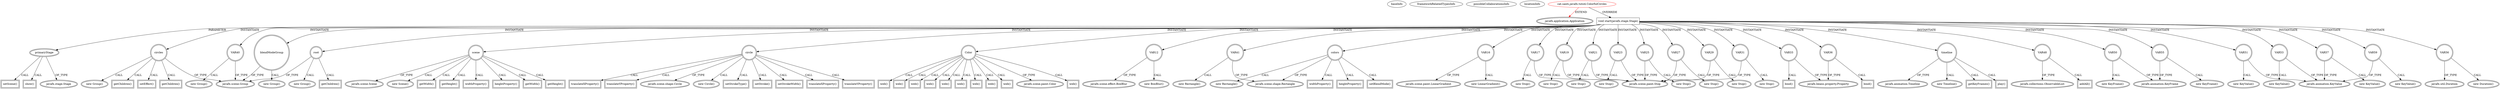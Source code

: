 digraph {
baseInfo[graphId=4092,category="extension_graph",isAnonymous=false,possibleRelation=false]
frameworkRelatedTypesInfo[0="javafx.application.Application"]
possibleCollaborationsInfo[]
locationInfo[projectName="santi-gonzalez-javafx-tutos",filePath="/santi-gonzalez-javafx-tutos/javafx-tutos-master/JavaFXColorfulCircles/src/cat/santi/javafx/tuto4/ColorfulCircles.java",contextSignature="ColorfulCircles",graphId="4092"]
0[label="cat.santi.javafx.tuto4.ColorfulCircles",vertexType="ROOT_CLIENT_CLASS_DECLARATION",isFrameworkType=false,color=red]
1[label="javafx.application.Application",vertexType="FRAMEWORK_CLASS_TYPE",isFrameworkType=true,peripheries=2]
2[label="void start(javafx.stage.Stage)",vertexType="OVERRIDING_METHOD_DECLARATION",isFrameworkType=false,shape=box]
3[label="primaryStage",vertexType="PARAMETER_DECLARATION",isFrameworkType=true,peripheries=2]
4[label="javafx.stage.Stage",vertexType="FRAMEWORK_CLASS_TYPE",isFrameworkType=true,peripheries=2]
6[label="root",vertexType="VARIABLE_EXPRESION",isFrameworkType=true,peripheries=2,shape=circle]
7[label="javafx.scene.Group",vertexType="FRAMEWORK_CLASS_TYPE",isFrameworkType=true,peripheries=2]
5[label="new Group()",vertexType="CONSTRUCTOR_CALL",isFrameworkType=true,peripheries=2]
9[label="scene",vertexType="VARIABLE_EXPRESION",isFrameworkType=true,peripheries=2,shape=circle]
10[label="javafx.scene.Scene",vertexType="FRAMEWORK_CLASS_TYPE",isFrameworkType=true,peripheries=2]
8[label="new Scene()",vertexType="CONSTRUCTOR_CALL",isFrameworkType=true,peripheries=2]
12[label="setScene()",vertexType="INSIDE_CALL",isFrameworkType=true,peripheries=2,shape=box]
14[label="circles",vertexType="VARIABLE_EXPRESION",isFrameworkType=true,peripheries=2,shape=circle]
13[label="new Group()",vertexType="CONSTRUCTOR_CALL",isFrameworkType=true,peripheries=2]
17[label="circle",vertexType="VARIABLE_EXPRESION",isFrameworkType=true,peripheries=2,shape=circle]
18[label="javafx.scene.shape.Circle",vertexType="FRAMEWORK_CLASS_TYPE",isFrameworkType=true,peripheries=2]
16[label="new Circle()",vertexType="CONSTRUCTOR_CALL",isFrameworkType=true,peripheries=2]
19[label="Color",vertexType="VARIABLE_EXPRESION",isFrameworkType=true,peripheries=2,shape=circle]
21[label="javafx.scene.paint.Color",vertexType="FRAMEWORK_CLASS_TYPE",isFrameworkType=true,peripheries=2]
20[label="web()",vertexType="INSIDE_CALL",isFrameworkType=true,peripheries=2,shape=box]
23[label="setStrokeType()",vertexType="INSIDE_CALL",isFrameworkType=true,peripheries=2,shape=box]
25[label="setStroke()",vertexType="INSIDE_CALL",isFrameworkType=true,peripheries=2,shape=box]
27[label="web()",vertexType="INSIDE_CALL",isFrameworkType=true,peripheries=2,shape=box]
29[label="setStrokeWidth()",vertexType="INSIDE_CALL",isFrameworkType=true,peripheries=2,shape=box]
31[label="getChildren()",vertexType="INSIDE_CALL",isFrameworkType=true,peripheries=2,shape=box]
33[label="setEffect()",vertexType="INSIDE_CALL",isFrameworkType=true,peripheries=2,shape=box]
35[label="VAR12",vertexType="VARIABLE_EXPRESION",isFrameworkType=true,peripheries=2,shape=circle]
36[label="javafx.scene.effect.BoxBlur",vertexType="FRAMEWORK_CLASS_TYPE",isFrameworkType=true,peripheries=2]
34[label="new BoxBlur()",vertexType="CONSTRUCTOR_CALL",isFrameworkType=true,peripheries=2]
38[label="colors",vertexType="VARIABLE_EXPRESION",isFrameworkType=true,peripheries=2,shape=circle]
39[label="javafx.scene.shape.Rectangle",vertexType="FRAMEWORK_CLASS_TYPE",isFrameworkType=true,peripheries=2]
37[label="new Rectangle()",vertexType="CONSTRUCTOR_CALL",isFrameworkType=true,peripheries=2]
41[label="getWidth()",vertexType="INSIDE_CALL",isFrameworkType=true,peripheries=2,shape=box]
43[label="getHeight()",vertexType="INSIDE_CALL",isFrameworkType=true,peripheries=2,shape=box]
45[label="VAR16",vertexType="VARIABLE_EXPRESION",isFrameworkType=true,peripheries=2,shape=circle]
46[label="javafx.scene.paint.LinearGradient",vertexType="FRAMEWORK_CLASS_TYPE",isFrameworkType=true,peripheries=2]
44[label="new LinearGradient()",vertexType="CONSTRUCTOR_CALL",isFrameworkType=true,peripheries=2]
48[label="VAR17",vertexType="VARIABLE_EXPRESION",isFrameworkType=true,peripheries=2,shape=circle]
49[label="javafx.scene.paint.Stop",vertexType="FRAMEWORK_CLASS_TYPE",isFrameworkType=true,peripheries=2]
47[label="new Stop()",vertexType="CONSTRUCTOR_CALL",isFrameworkType=true,peripheries=2]
51[label="web()",vertexType="INSIDE_CALL",isFrameworkType=true,peripheries=2,shape=box]
53[label="VAR19",vertexType="VARIABLE_EXPRESION",isFrameworkType=true,peripheries=2,shape=circle]
52[label="new Stop()",vertexType="CONSTRUCTOR_CALL",isFrameworkType=true,peripheries=2]
56[label="web()",vertexType="INSIDE_CALL",isFrameworkType=true,peripheries=2,shape=box]
58[label="VAR21",vertexType="VARIABLE_EXPRESION",isFrameworkType=true,peripheries=2,shape=circle]
57[label="new Stop()",vertexType="CONSTRUCTOR_CALL",isFrameworkType=true,peripheries=2]
61[label="web()",vertexType="INSIDE_CALL",isFrameworkType=true,peripheries=2,shape=box]
63[label="VAR23",vertexType="VARIABLE_EXPRESION",isFrameworkType=true,peripheries=2,shape=circle]
62[label="new Stop()",vertexType="CONSTRUCTOR_CALL",isFrameworkType=true,peripheries=2]
66[label="web()",vertexType="INSIDE_CALL",isFrameworkType=true,peripheries=2,shape=box]
68[label="VAR25",vertexType="VARIABLE_EXPRESION",isFrameworkType=true,peripheries=2,shape=circle]
67[label="new Stop()",vertexType="CONSTRUCTOR_CALL",isFrameworkType=true,peripheries=2]
71[label="web()",vertexType="INSIDE_CALL",isFrameworkType=true,peripheries=2,shape=box]
73[label="VAR27",vertexType="VARIABLE_EXPRESION",isFrameworkType=true,peripheries=2,shape=circle]
72[label="new Stop()",vertexType="CONSTRUCTOR_CALL",isFrameworkType=true,peripheries=2]
76[label="web()",vertexType="INSIDE_CALL",isFrameworkType=true,peripheries=2,shape=box]
78[label="VAR29",vertexType="VARIABLE_EXPRESION",isFrameworkType=true,peripheries=2,shape=circle]
77[label="new Stop()",vertexType="CONSTRUCTOR_CALL",isFrameworkType=true,peripheries=2]
81[label="web()",vertexType="INSIDE_CALL",isFrameworkType=true,peripheries=2,shape=box]
83[label="VAR31",vertexType="VARIABLE_EXPRESION",isFrameworkType=true,peripheries=2,shape=circle]
82[label="new Stop()",vertexType="CONSTRUCTOR_CALL",isFrameworkType=true,peripheries=2]
86[label="web()",vertexType="INSIDE_CALL",isFrameworkType=true,peripheries=2,shape=box]
87[label="VAR33",vertexType="VARIABLE_EXPRESION",isFrameworkType=true,peripheries=2,shape=circle]
89[label="javafx.beans.property.Property",vertexType="FRAMEWORK_INTERFACE_TYPE",isFrameworkType=true,peripheries=2]
88[label="bind()",vertexType="INSIDE_CALL",isFrameworkType=true,peripheries=2,shape=box]
91[label="widthProperty()",vertexType="INSIDE_CALL",isFrameworkType=true,peripheries=2,shape=box]
93[label="widthProperty()",vertexType="INSIDE_CALL",isFrameworkType=true,peripheries=2,shape=box]
94[label="VAR36",vertexType="VARIABLE_EXPRESION",isFrameworkType=true,peripheries=2,shape=circle]
95[label="bind()",vertexType="INSIDE_CALL",isFrameworkType=true,peripheries=2,shape=box]
98[label="heightProperty()",vertexType="INSIDE_CALL",isFrameworkType=true,peripheries=2,shape=box]
100[label="heightProperty()",vertexType="INSIDE_CALL",isFrameworkType=true,peripheries=2,shape=box]
102[label="blendModeGroup",vertexType="VARIABLE_EXPRESION",isFrameworkType=true,peripheries=2,shape=circle]
101[label="new Group()",vertexType="CONSTRUCTOR_CALL",isFrameworkType=true,peripheries=2]
105[label="VAR40",vertexType="VARIABLE_EXPRESION",isFrameworkType=true,peripheries=2,shape=circle]
104[label="new Group()",vertexType="CONSTRUCTOR_CALL",isFrameworkType=true,peripheries=2]
108[label="VAR41",vertexType="VARIABLE_EXPRESION",isFrameworkType=true,peripheries=2,shape=circle]
107[label="new Rectangle()",vertexType="CONSTRUCTOR_CALL",isFrameworkType=true,peripheries=2]
111[label="getWidth()",vertexType="INSIDE_CALL",isFrameworkType=true,peripheries=2,shape=box]
113[label="getHeight()",vertexType="INSIDE_CALL",isFrameworkType=true,peripheries=2,shape=box]
115[label="setBlendMode()",vertexType="INSIDE_CALL",isFrameworkType=true,peripheries=2,shape=box]
117[label="getChildren()",vertexType="INSIDE_CALL",isFrameworkType=true,peripheries=2,shape=box]
119[label="timeline",vertexType="VARIABLE_EXPRESION",isFrameworkType=true,peripheries=2,shape=circle]
120[label="javafx.animation.Timeline",vertexType="FRAMEWORK_CLASS_TYPE",isFrameworkType=true,peripheries=2]
118[label="new Timeline()",vertexType="CONSTRUCTOR_CALL",isFrameworkType=true,peripheries=2]
122[label="getChildren()",vertexType="INSIDE_CALL",isFrameworkType=true,peripheries=2,shape=box]
123[label="VAR48",vertexType="VARIABLE_EXPRESION",isFrameworkType=true,peripheries=2,shape=circle]
125[label="javafx.collections.ObservableList",vertexType="FRAMEWORK_INTERFACE_TYPE",isFrameworkType=true,peripheries=2]
124[label="addAll()",vertexType="INSIDE_CALL",isFrameworkType=true,peripheries=2,shape=box]
127[label="getKeyFrames()",vertexType="INSIDE_CALL",isFrameworkType=true,peripheries=2,shape=box]
129[label="VAR50",vertexType="VARIABLE_EXPRESION",isFrameworkType=true,peripheries=2,shape=circle]
130[label="javafx.animation.KeyFrame",vertexType="FRAMEWORK_CLASS_TYPE",isFrameworkType=true,peripheries=2]
128[label="new KeyFrame()",vertexType="CONSTRUCTOR_CALL",isFrameworkType=true,peripheries=2]
132[label="VAR51",vertexType="VARIABLE_EXPRESION",isFrameworkType=true,peripheries=2,shape=circle]
133[label="javafx.animation.KeyValue",vertexType="FRAMEWORK_CLASS_TYPE",isFrameworkType=true,peripheries=2]
131[label="new KeyValue()",vertexType="CONSTRUCTOR_CALL",isFrameworkType=true,peripheries=2]
135[label="translateXProperty()",vertexType="INSIDE_CALL",isFrameworkType=true,peripheries=2,shape=box]
137[label="VAR53",vertexType="VARIABLE_EXPRESION",isFrameworkType=true,peripheries=2,shape=circle]
136[label="new KeyValue()",vertexType="CONSTRUCTOR_CALL",isFrameworkType=true,peripheries=2]
140[label="translateYProperty()",vertexType="INSIDE_CALL",isFrameworkType=true,peripheries=2,shape=box]
142[label="VAR55",vertexType="VARIABLE_EXPRESION",isFrameworkType=true,peripheries=2,shape=circle]
141[label="new KeyFrame()",vertexType="CONSTRUCTOR_CALL",isFrameworkType=true,peripheries=2]
145[label="VAR56",vertexType="VARIABLE_EXPRESION",isFrameworkType=true,peripheries=2,shape=circle]
146[label="javafx.util.Duration",vertexType="FRAMEWORK_CLASS_TYPE",isFrameworkType=true,peripheries=2]
144[label="new Duration()",vertexType="CONSTRUCTOR_CALL",isFrameworkType=true,peripheries=2]
148[label="VAR57",vertexType="VARIABLE_EXPRESION",isFrameworkType=true,peripheries=2,shape=circle]
147[label="new KeyValue()",vertexType="CONSTRUCTOR_CALL",isFrameworkType=true,peripheries=2]
151[label="translateXProperty()",vertexType="INSIDE_CALL",isFrameworkType=true,peripheries=2,shape=box]
153[label="VAR59",vertexType="VARIABLE_EXPRESION",isFrameworkType=true,peripheries=2,shape=circle]
152[label="new KeyValue()",vertexType="CONSTRUCTOR_CALL",isFrameworkType=true,peripheries=2]
156[label="translateYProperty()",vertexType="INSIDE_CALL",isFrameworkType=true,peripheries=2,shape=box]
158[label="play()",vertexType="INSIDE_CALL",isFrameworkType=true,peripheries=2,shape=box]
160[label="show()",vertexType="INSIDE_CALL",isFrameworkType=true,peripheries=2,shape=box]
0->1[label="EXTEND",color=red]
0->2[label="OVERRIDE"]
3->4[label="OF_TYPE"]
2->3[label="PARAMETER"]
2->6[label="INSTANTIATE"]
6->7[label="OF_TYPE"]
6->5[label="CALL"]
2->9[label="INSTANTIATE"]
9->10[label="OF_TYPE"]
9->8[label="CALL"]
3->12[label="CALL"]
2->14[label="INSTANTIATE"]
14->7[label="OF_TYPE"]
14->13[label="CALL"]
2->17[label="INSTANTIATE"]
17->18[label="OF_TYPE"]
17->16[label="CALL"]
2->19[label="INSTANTIATE"]
19->21[label="OF_TYPE"]
19->20[label="CALL"]
17->23[label="CALL"]
17->25[label="CALL"]
19->27[label="CALL"]
17->29[label="CALL"]
14->31[label="CALL"]
14->33[label="CALL"]
2->35[label="INSTANTIATE"]
35->36[label="OF_TYPE"]
35->34[label="CALL"]
2->38[label="INSTANTIATE"]
38->39[label="OF_TYPE"]
38->37[label="CALL"]
9->41[label="CALL"]
9->43[label="CALL"]
2->45[label="INSTANTIATE"]
45->46[label="OF_TYPE"]
45->44[label="CALL"]
2->48[label="INSTANTIATE"]
48->49[label="OF_TYPE"]
48->47[label="CALL"]
19->51[label="CALL"]
2->53[label="INSTANTIATE"]
53->49[label="OF_TYPE"]
53->52[label="CALL"]
19->56[label="CALL"]
2->58[label="INSTANTIATE"]
58->49[label="OF_TYPE"]
58->57[label="CALL"]
19->61[label="CALL"]
2->63[label="INSTANTIATE"]
63->49[label="OF_TYPE"]
63->62[label="CALL"]
19->66[label="CALL"]
2->68[label="INSTANTIATE"]
68->49[label="OF_TYPE"]
68->67[label="CALL"]
19->71[label="CALL"]
2->73[label="INSTANTIATE"]
73->49[label="OF_TYPE"]
73->72[label="CALL"]
19->76[label="CALL"]
2->78[label="INSTANTIATE"]
78->49[label="OF_TYPE"]
78->77[label="CALL"]
19->81[label="CALL"]
2->83[label="INSTANTIATE"]
83->49[label="OF_TYPE"]
83->82[label="CALL"]
19->86[label="CALL"]
2->87[label="INSTANTIATE"]
87->89[label="OF_TYPE"]
87->88[label="CALL"]
38->91[label="CALL"]
9->93[label="CALL"]
2->94[label="INSTANTIATE"]
94->89[label="OF_TYPE"]
94->95[label="CALL"]
38->98[label="CALL"]
9->100[label="CALL"]
2->102[label="INSTANTIATE"]
102->7[label="OF_TYPE"]
102->101[label="CALL"]
2->105[label="INSTANTIATE"]
105->7[label="OF_TYPE"]
105->104[label="CALL"]
2->108[label="INSTANTIATE"]
108->39[label="OF_TYPE"]
108->107[label="CALL"]
9->111[label="CALL"]
9->113[label="CALL"]
38->115[label="CALL"]
6->117[label="CALL"]
2->119[label="INSTANTIATE"]
119->120[label="OF_TYPE"]
119->118[label="CALL"]
14->122[label="CALL"]
2->123[label="INSTANTIATE"]
123->125[label="OF_TYPE"]
123->124[label="CALL"]
119->127[label="CALL"]
2->129[label="INSTANTIATE"]
129->130[label="OF_TYPE"]
129->128[label="CALL"]
2->132[label="INSTANTIATE"]
132->133[label="OF_TYPE"]
132->131[label="CALL"]
17->135[label="CALL"]
2->137[label="INSTANTIATE"]
137->133[label="OF_TYPE"]
137->136[label="CALL"]
17->140[label="CALL"]
2->142[label="INSTANTIATE"]
142->130[label="OF_TYPE"]
142->141[label="CALL"]
2->145[label="INSTANTIATE"]
145->146[label="OF_TYPE"]
145->144[label="CALL"]
2->148[label="INSTANTIATE"]
148->133[label="OF_TYPE"]
148->147[label="CALL"]
17->151[label="CALL"]
2->153[label="INSTANTIATE"]
153->133[label="OF_TYPE"]
153->152[label="CALL"]
17->156[label="CALL"]
119->158[label="CALL"]
3->160[label="CALL"]
}

